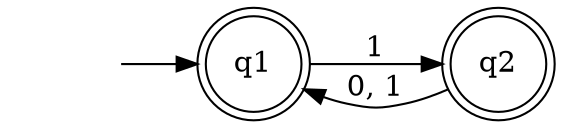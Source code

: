 digraph G {
	rankdir=LR;
	null [shape = plaintext label=""]
	q1 [shape=doublecircle];
	q2 [shape=doublecircle];
	null -> q1
	q1 -> q2 [label = "1"];
	q2 -> q1 [label = "0, 1"];
}
